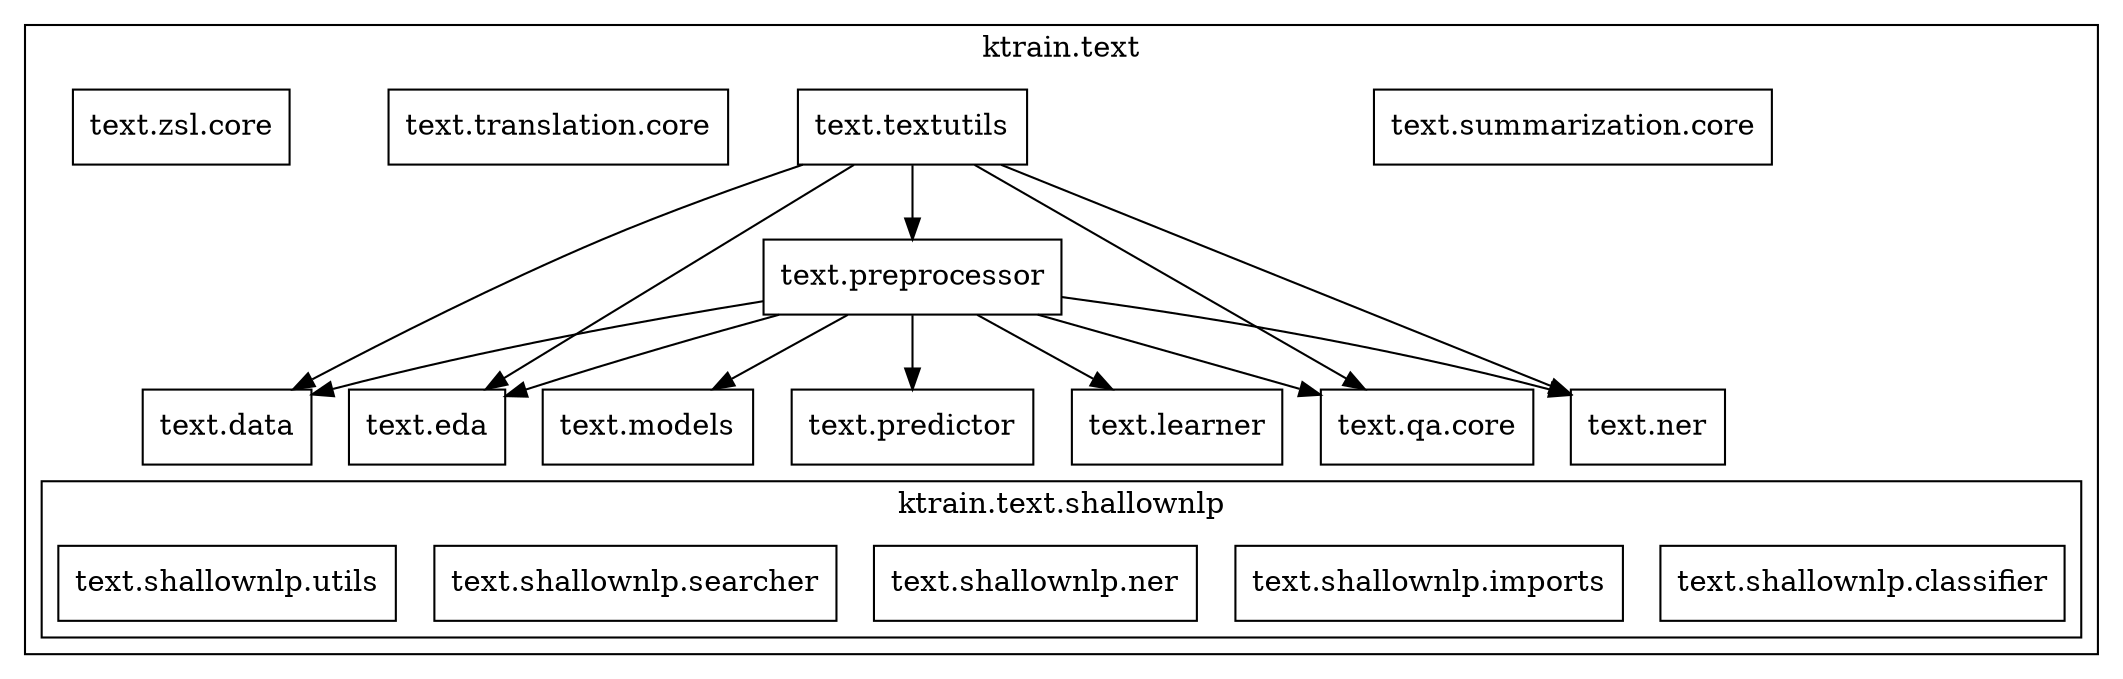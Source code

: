 digraph ktrain_text_dot {
	node [shape=box]
	subgraph cluster_text {
		"text.data"
		"text.eda"
		"text.learner"
		"text.models"
		"text.predictor"
		"text.preprocessor"
		"text.qa.core"
		"text.summarization.core"
		"text.textutils"
		"text.translation.core"
		"text.zsl.core"
		"text.ner"
		subgraph "cluster_text.shallownlp" {
			node [shape=box]
			"text.shallownlp.classifier"
			"text.shallownlp.imports"
			"text.shallownlp.ner"
			"text.shallownlp.searcher"
			"text.shallownlp.utils"
			label="ktrain.text.shallownlp"
		}
		label="ktrain.text"
	}
	"text.preprocessor" -> "text.data"
	"text.textutils" -> "text.data"
	"text.preprocessor" -> "text.eda"
	"text.textutils" -> "text.eda"
	"text.preprocessor" -> "text.learner"
	"text.preprocessor" -> "text.models"
	"text.preprocessor" -> "text.predictor"
	"text.textutils" -> "text.preprocessor"
	"text.textutils" -> "text.qa.core"
	"text.preprocessor" -> "text.qa.core"
	"text.textutils" -> "text.ner"
	"text.preprocessor" -> "text.ner"
	"text.data" -> "text.shallownlp.utils" [style=invis]
}
